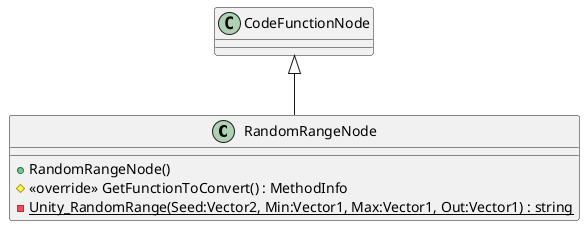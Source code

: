 @startuml
class RandomRangeNode {
    + RandomRangeNode()
    # <<override>> GetFunctionToConvert() : MethodInfo
    {static} - Unity_RandomRange(Seed:Vector2, Min:Vector1, Max:Vector1, Out:Vector1) : string
}
CodeFunctionNode <|-- RandomRangeNode
@enduml
